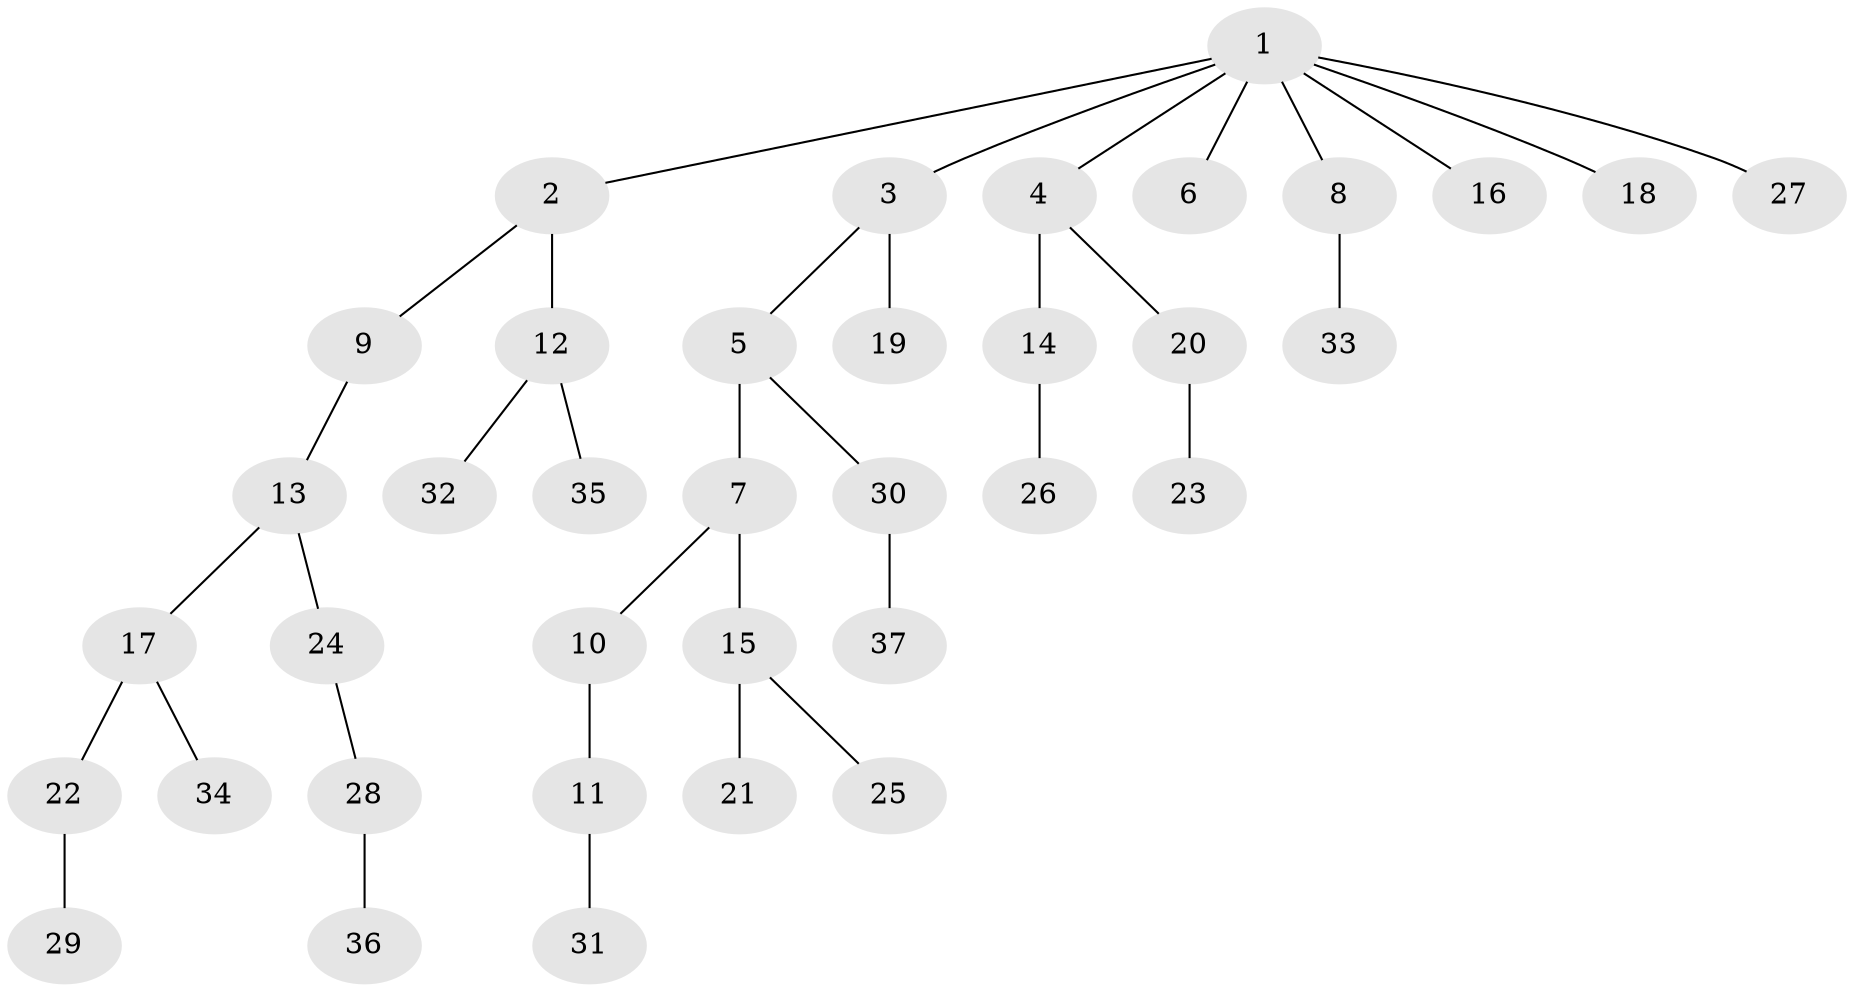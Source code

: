 // original degree distribution, {9: 0.014084507042253521, 4: 0.08450704225352113, 7: 0.014084507042253521, 2: 0.29577464788732394, 3: 0.08450704225352113, 1: 0.49295774647887325, 5: 0.014084507042253521}
// Generated by graph-tools (version 1.1) at 2025/36/03/09/25 02:36:53]
// undirected, 37 vertices, 36 edges
graph export_dot {
graph [start="1"]
  node [color=gray90,style=filled];
  1;
  2;
  3;
  4;
  5;
  6;
  7;
  8;
  9;
  10;
  11;
  12;
  13;
  14;
  15;
  16;
  17;
  18;
  19;
  20;
  21;
  22;
  23;
  24;
  25;
  26;
  27;
  28;
  29;
  30;
  31;
  32;
  33;
  34;
  35;
  36;
  37;
  1 -- 2 [weight=1.0];
  1 -- 3 [weight=1.0];
  1 -- 4 [weight=1.0];
  1 -- 6 [weight=1.0];
  1 -- 8 [weight=1.0];
  1 -- 16 [weight=1.0];
  1 -- 18 [weight=1.0];
  1 -- 27 [weight=1.0];
  2 -- 9 [weight=1.0];
  2 -- 12 [weight=1.0];
  3 -- 5 [weight=1.0];
  3 -- 19 [weight=1.0];
  4 -- 14 [weight=1.0];
  4 -- 20 [weight=1.0];
  5 -- 7 [weight=4.0];
  5 -- 30 [weight=1.0];
  7 -- 10 [weight=1.0];
  7 -- 15 [weight=1.0];
  8 -- 33 [weight=1.0];
  9 -- 13 [weight=1.0];
  10 -- 11 [weight=1.0];
  11 -- 31 [weight=1.0];
  12 -- 32 [weight=1.0];
  12 -- 35 [weight=1.0];
  13 -- 17 [weight=1.0];
  13 -- 24 [weight=1.0];
  14 -- 26 [weight=2.0];
  15 -- 21 [weight=1.0];
  15 -- 25 [weight=1.0];
  17 -- 22 [weight=2.0];
  17 -- 34 [weight=1.0];
  20 -- 23 [weight=2.0];
  22 -- 29 [weight=1.0];
  24 -- 28 [weight=1.0];
  28 -- 36 [weight=1.0];
  30 -- 37 [weight=1.0];
}
